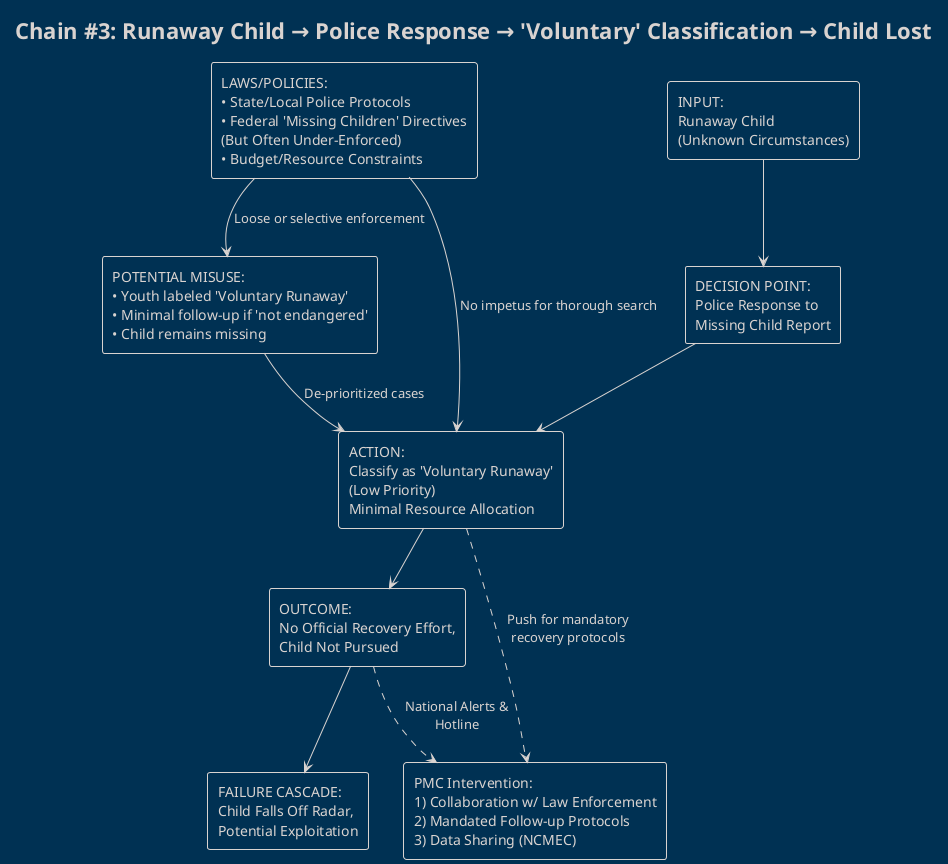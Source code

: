 @startuml Chain3-Runaway
!theme blueprint
top to bottom direction

title Chain #3: Runaway Child → Police Response → 'Voluntary' Classification → Child Lost

rectangle "LAWS/POLICIES:\n• State/Local Police Protocols\n• Federal 'Missing Children' Directives\n(But Often Under-Enforced)\n• Budget/Resource Constraints" as L3
rectangle "POTENTIAL MISUSE:\n• Youth labeled 'Voluntary Runaway'\n• Minimal follow-up if 'not endangered'\n• Child remains missing" as M3

rectangle "INPUT:\nRunaway Child\n(Unknown Circumstances)" as C3_Input
rectangle "DECISION POINT:\nPolice Response to\nMissing Child Report" as C3_Decision
rectangle "ACTION:\nClassify as 'Voluntary Runaway'\n(Low Priority)\nMinimal Resource Allocation" as C3_Action
rectangle "OUTCOME:\nNo Official Recovery Effort,\nChild Not Pursued" as C3_Outcome
rectangle "FAILURE CASCADE:\nChild Falls Off Radar,\nPotential Exploitation" as C3_Failure
rectangle "PMC Intervention:\n1) Collaboration w/ Law Enforcement\n2) Mandated Follow-up Protocols\n3) Data Sharing (NCMEC)" as C3_PMC

L3 --> M3 : "Loose or selective enforcement"
L3 --> C3_Action : "No impetus for thorough search"
M3 --> C3_Action : "De-prioritized cases"

C3_Input --> C3_Decision
C3_Decision --> C3_Action
C3_Action --> C3_Outcome
C3_Outcome --> C3_Failure

C3_Action -[dashed]-> C3_PMC : "Push for mandatory\nrecovery protocols"
C3_Outcome -[dashed]-> C3_PMC : "National Alerts &\nHotline"

@enduml
